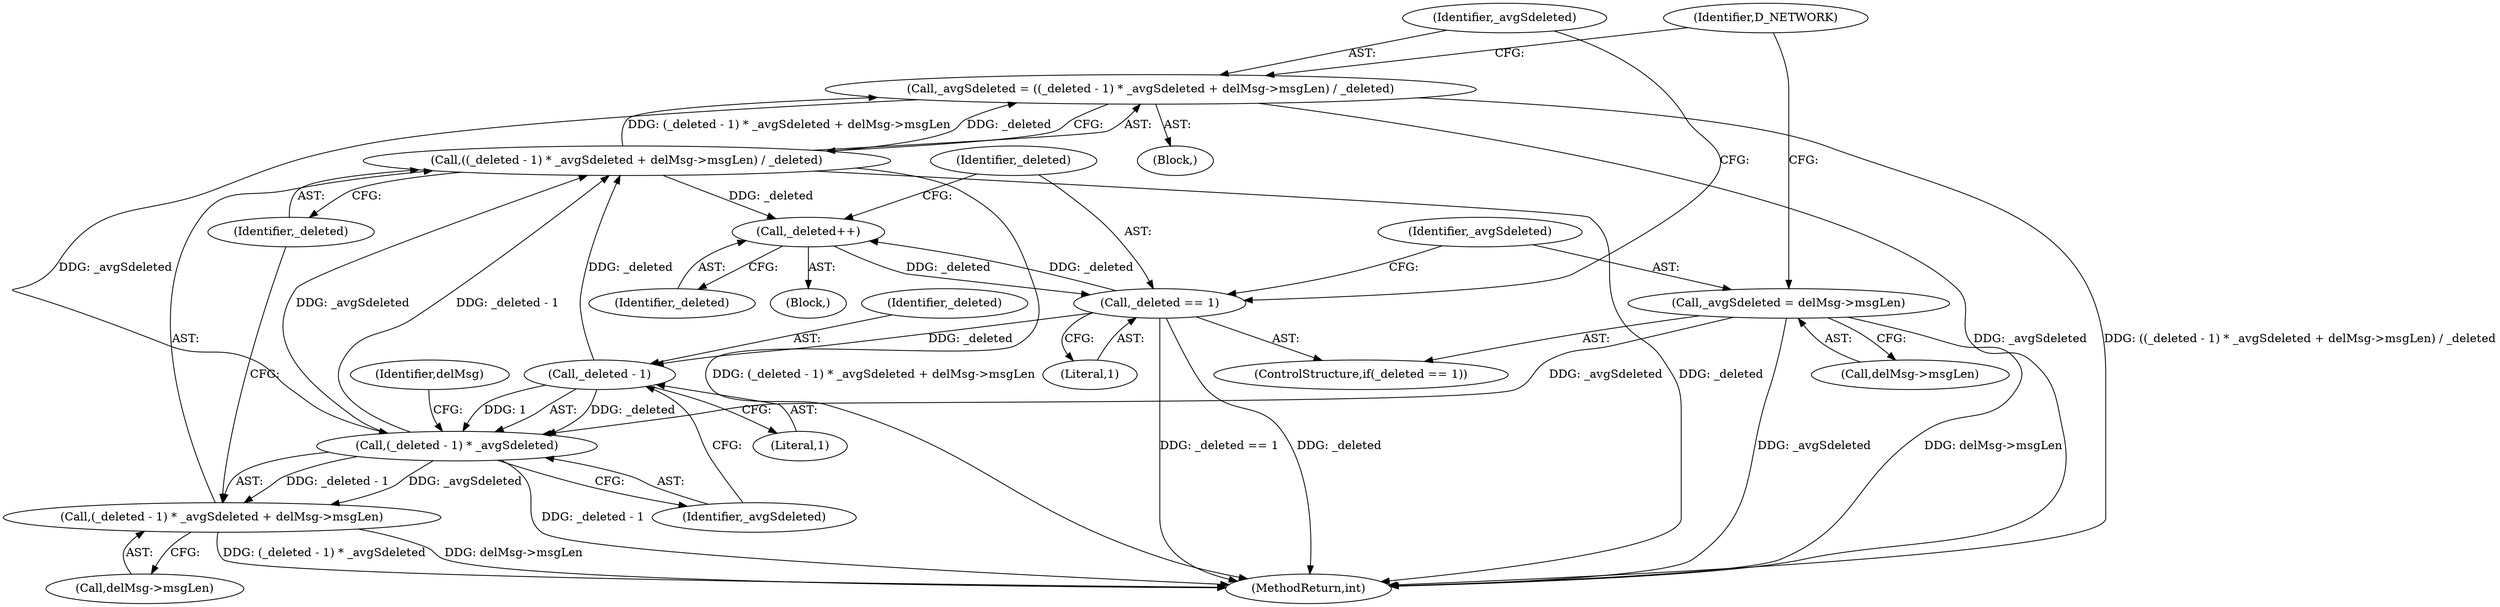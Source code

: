 digraph "0_htcondor_5e5571d1a431eb3c61977b6dd6ec90186ef79867_2@API" {
"1000372" [label="(Call,_avgSdeleted = ((_deleted - 1) * _avgSdeleted + delMsg->msgLen) / _deleted)"];
"1000374" [label="(Call,((_deleted - 1) * _avgSdeleted + delMsg->msgLen) / _deleted)"];
"1000376" [label="(Call,(_deleted - 1) * _avgSdeleted)"];
"1000377" [label="(Call,_deleted - 1)"];
"1000362" [label="(Call,_deleted == 1)"];
"1000359" [label="(Call,_deleted++)"];
"1000372" [label="(Call,_avgSdeleted = ((_deleted - 1) * _avgSdeleted + delMsg->msgLen) / _deleted)"];
"1000365" [label="(Call,_avgSdeleted = delMsg->msgLen)"];
"1000375" [label="(Call,(_deleted - 1) * _avgSdeleted + delMsg->msgLen)"];
"1000379" [label="(Literal,1)"];
"1000371" [label="(Block,)"];
"1000372" [label="(Call,_avgSdeleted = ((_deleted - 1) * _avgSdeleted + delMsg->msgLen) / _deleted)"];
"1000380" [label="(Identifier,_avgSdeleted)"];
"1000321" [label="(Block,)"];
"1000362" [label="(Call,_deleted == 1)"];
"1000365" [label="(Call,_avgSdeleted = delMsg->msgLen)"];
"1000361" [label="(ControlStructure,if(_deleted == 1))"];
"1000373" [label="(Identifier,_avgSdeleted)"];
"1000367" [label="(Call,delMsg->msgLen)"];
"1000364" [label="(Literal,1)"];
"1000360" [label="(Identifier,_deleted)"];
"1000366" [label="(Identifier,_avgSdeleted)"];
"1000377" [label="(Call,_deleted - 1)"];
"1000378" [label="(Identifier,_deleted)"];
"1000374" [label="(Call,((_deleted - 1) * _avgSdeleted + delMsg->msgLen) / _deleted)"];
"1000363" [label="(Identifier,_deleted)"];
"1000382" [label="(Identifier,delMsg)"];
"1000386" [label="(Identifier,D_NETWORK)"];
"1000381" [label="(Call,delMsg->msgLen)"];
"1000384" [label="(Identifier,_deleted)"];
"1000359" [label="(Call,_deleted++)"];
"1000375" [label="(Call,(_deleted - 1) * _avgSdeleted + delMsg->msgLen)"];
"1000376" [label="(Call,(_deleted - 1) * _avgSdeleted)"];
"1000490" [label="(MethodReturn,int)"];
"1000372" -> "1000371"  [label="AST: "];
"1000372" -> "1000374"  [label="CFG: "];
"1000373" -> "1000372"  [label="AST: "];
"1000374" -> "1000372"  [label="AST: "];
"1000386" -> "1000372"  [label="CFG: "];
"1000372" -> "1000490"  [label="DDG: _avgSdeleted"];
"1000372" -> "1000490"  [label="DDG: ((_deleted - 1) * _avgSdeleted + delMsg->msgLen) / _deleted"];
"1000374" -> "1000372"  [label="DDG: (_deleted - 1) * _avgSdeleted + delMsg->msgLen"];
"1000374" -> "1000372"  [label="DDG: _deleted"];
"1000372" -> "1000376"  [label="DDG: _avgSdeleted"];
"1000374" -> "1000384"  [label="CFG: "];
"1000375" -> "1000374"  [label="AST: "];
"1000384" -> "1000374"  [label="AST: "];
"1000374" -> "1000490"  [label="DDG: (_deleted - 1) * _avgSdeleted + delMsg->msgLen"];
"1000374" -> "1000490"  [label="DDG: _deleted"];
"1000374" -> "1000359"  [label="DDG: _deleted"];
"1000376" -> "1000374"  [label="DDG: _deleted - 1"];
"1000376" -> "1000374"  [label="DDG: _avgSdeleted"];
"1000377" -> "1000374"  [label="DDG: _deleted"];
"1000376" -> "1000375"  [label="AST: "];
"1000376" -> "1000380"  [label="CFG: "];
"1000377" -> "1000376"  [label="AST: "];
"1000380" -> "1000376"  [label="AST: "];
"1000382" -> "1000376"  [label="CFG: "];
"1000376" -> "1000490"  [label="DDG: _deleted - 1"];
"1000376" -> "1000375"  [label="DDG: _deleted - 1"];
"1000376" -> "1000375"  [label="DDG: _avgSdeleted"];
"1000377" -> "1000376"  [label="DDG: _deleted"];
"1000377" -> "1000376"  [label="DDG: 1"];
"1000365" -> "1000376"  [label="DDG: _avgSdeleted"];
"1000377" -> "1000379"  [label="CFG: "];
"1000378" -> "1000377"  [label="AST: "];
"1000379" -> "1000377"  [label="AST: "];
"1000380" -> "1000377"  [label="CFG: "];
"1000362" -> "1000377"  [label="DDG: _deleted"];
"1000362" -> "1000361"  [label="AST: "];
"1000362" -> "1000364"  [label="CFG: "];
"1000363" -> "1000362"  [label="AST: "];
"1000364" -> "1000362"  [label="AST: "];
"1000366" -> "1000362"  [label="CFG: "];
"1000373" -> "1000362"  [label="CFG: "];
"1000362" -> "1000490"  [label="DDG: _deleted == 1"];
"1000362" -> "1000490"  [label="DDG: _deleted"];
"1000362" -> "1000359"  [label="DDG: _deleted"];
"1000359" -> "1000362"  [label="DDG: _deleted"];
"1000359" -> "1000321"  [label="AST: "];
"1000359" -> "1000360"  [label="CFG: "];
"1000360" -> "1000359"  [label="AST: "];
"1000363" -> "1000359"  [label="CFG: "];
"1000365" -> "1000361"  [label="AST: "];
"1000365" -> "1000367"  [label="CFG: "];
"1000366" -> "1000365"  [label="AST: "];
"1000367" -> "1000365"  [label="AST: "];
"1000386" -> "1000365"  [label="CFG: "];
"1000365" -> "1000490"  [label="DDG: delMsg->msgLen"];
"1000365" -> "1000490"  [label="DDG: _avgSdeleted"];
"1000375" -> "1000381"  [label="CFG: "];
"1000381" -> "1000375"  [label="AST: "];
"1000384" -> "1000375"  [label="CFG: "];
"1000375" -> "1000490"  [label="DDG: (_deleted - 1) * _avgSdeleted"];
"1000375" -> "1000490"  [label="DDG: delMsg->msgLen"];
}
